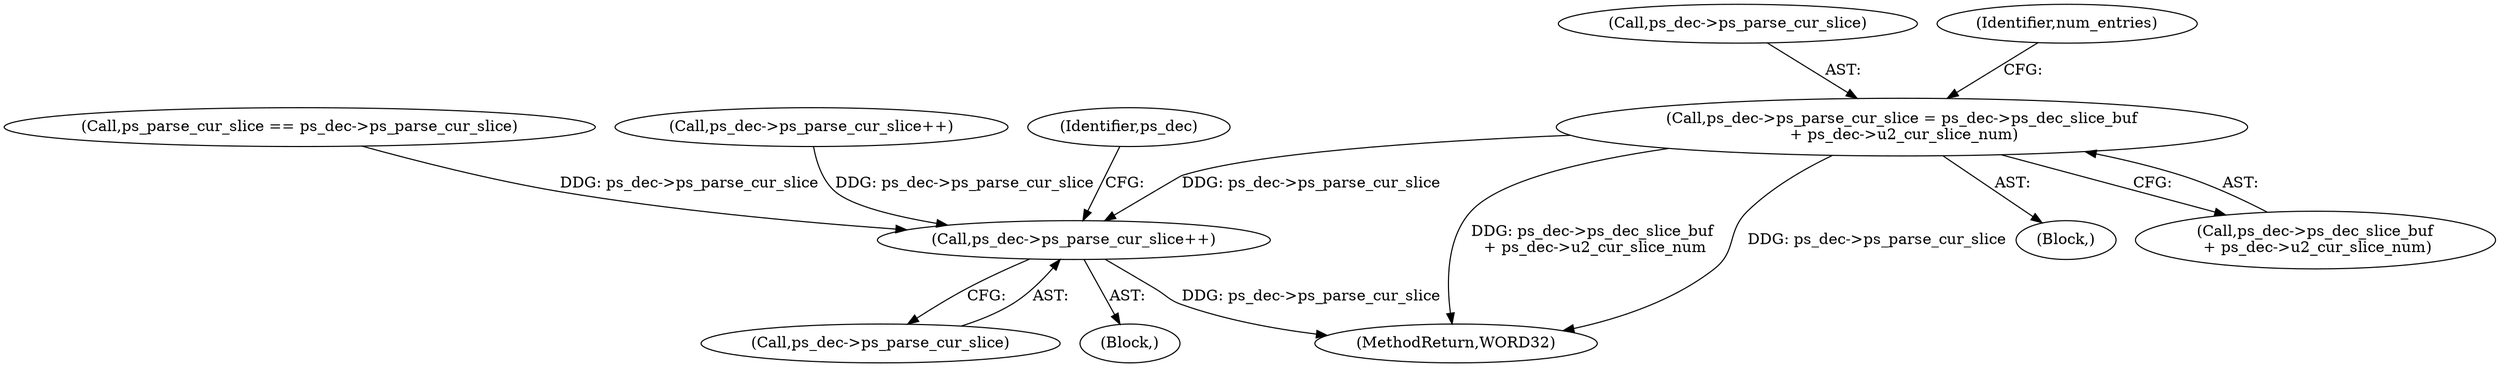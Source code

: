 digraph "0_Android_0b23c81c3dd9ec38f7e6806a3955fed1925541a0_1@integer" {
"1000799" [label="(Call,ps_dec->ps_parse_cur_slice = ps_dec->ps_dec_slice_buf\n + ps_dec->u2_cur_slice_num)"];
"1001380" [label="(Call,ps_dec->ps_parse_cur_slice++)"];
"1001381" [label="(Call,ps_dec->ps_parse_cur_slice)"];
"1000532" [label="(Call,ps_parse_cur_slice == ps_dec->ps_parse_cur_slice)"];
"1000800" [label="(Call,ps_dec->ps_parse_cur_slice)"];
"1001422" [label="(MethodReturn,WORD32)"];
"1000798" [label="(Block,)"];
"1000793" [label="(Call,ps_dec->ps_parse_cur_slice++)"];
"1001379" [label="(Block,)"];
"1000799" [label="(Call,ps_dec->ps_parse_cur_slice = ps_dec->ps_dec_slice_buf\n + ps_dec->u2_cur_slice_num)"];
"1001386" [label="(Identifier,ps_dec)"];
"1000803" [label="(Call,ps_dec->ps_dec_slice_buf\n + ps_dec->u2_cur_slice_num)"];
"1001380" [label="(Call,ps_dec->ps_parse_cur_slice++)"];
"1000815" [label="(Identifier,num_entries)"];
"1000799" -> "1000798"  [label="AST: "];
"1000799" -> "1000803"  [label="CFG: "];
"1000800" -> "1000799"  [label="AST: "];
"1000803" -> "1000799"  [label="AST: "];
"1000815" -> "1000799"  [label="CFG: "];
"1000799" -> "1001422"  [label="DDG: ps_dec->ps_dec_slice_buf\n + ps_dec->u2_cur_slice_num"];
"1000799" -> "1001422"  [label="DDG: ps_dec->ps_parse_cur_slice"];
"1000799" -> "1001380"  [label="DDG: ps_dec->ps_parse_cur_slice"];
"1001380" -> "1001379"  [label="AST: "];
"1001380" -> "1001381"  [label="CFG: "];
"1001381" -> "1001380"  [label="AST: "];
"1001386" -> "1001380"  [label="CFG: "];
"1001380" -> "1001422"  [label="DDG: ps_dec->ps_parse_cur_slice"];
"1000793" -> "1001380"  [label="DDG: ps_dec->ps_parse_cur_slice"];
"1000532" -> "1001380"  [label="DDG: ps_dec->ps_parse_cur_slice"];
}
